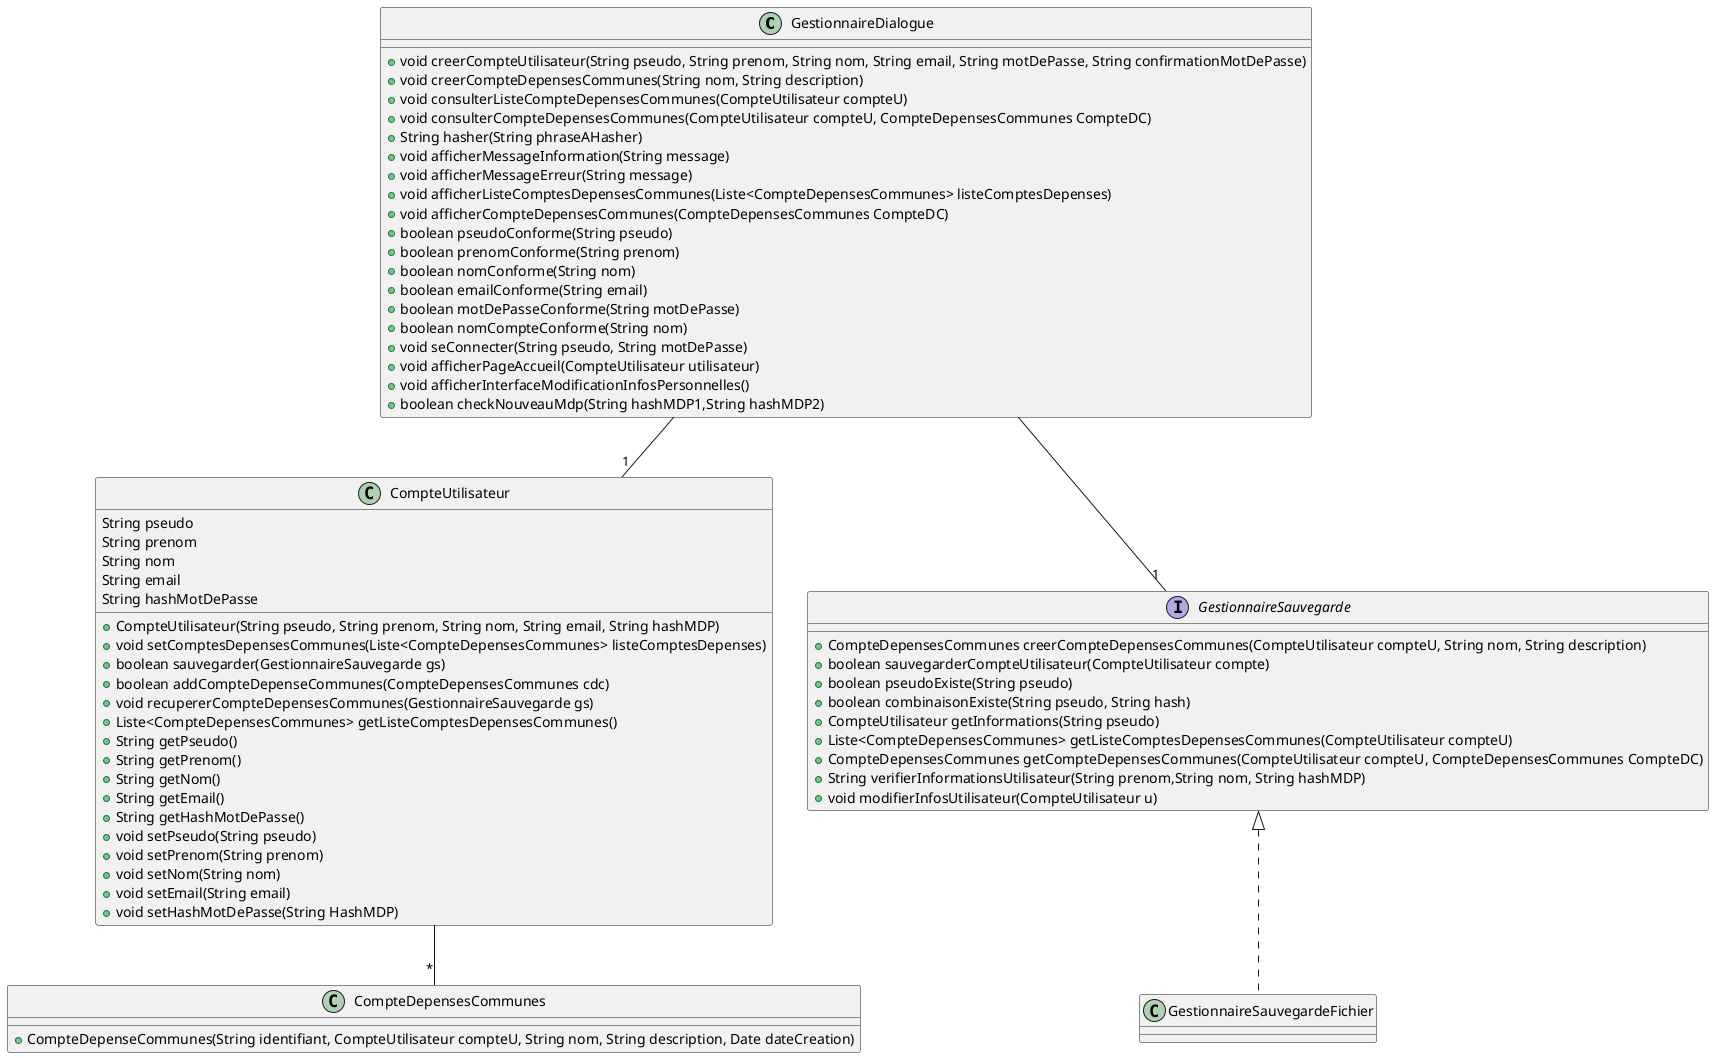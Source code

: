 @startuml Classes

	class GestionnaireDialogue {
		+void creerCompteUtilisateur(String pseudo, String prenom, String nom, String email, String motDePasse, String confirmationMotDePasse)
		+void creerCompteDepensesCommunes(String nom, String description)
		+void consulterListeCompteDepensesCommunes(CompteUtilisateur compteU)
		+void consulterCompteDepensesCommunes(CompteUtilisateur compteU, CompteDepensesCommunes CompteDC)
		+String hasher(String phraseAHasher)
		+void afficherMessageInformation(String message)
		+void afficherMessageErreur(String message)
		+void afficherListeComptesDepensesCommunes(Liste<CompteDepensesCommunes> listeComptesDepenses)
		+void afficherCompteDepensesCommunes(CompteDepensesCommunes CompteDC)
		+boolean pseudoConforme(String pseudo)
		+boolean prenomConforme(String prenom)
		+boolean nomConforme(String nom)
		+boolean emailConforme(String email)
		+boolean motDePasseConforme(String motDePasse)
		+boolean nomCompteConforme(String nom)
		+void seConnecter(String pseudo, String motDePasse)
		+void afficherPageAccueil(CompteUtilisateur utilisateur)
		+void afficherInterfaceModificationInfosPersonnelles()
		+boolean checkNouveauMdp(String hashMDP1,String hashMDP2)
	}
	GestionnaireDialogue --"1" CompteUtilisateur
	GestionnaireDialogue --"1" GestionnaireSauvegarde

	interface GestionnaireSauvegarde {
		+CompteDepensesCommunes creerCompteDepensesCommunes(CompteUtilisateur compteU, String nom, String description)
		+boolean sauvegarderCompteUtilisateur(CompteUtilisateur compte)
		+boolean pseudoExiste(String pseudo)
		+boolean combinaisonExiste(String pseudo, String hash)
		+CompteUtilisateur getInformations(String pseudo)
		+Liste<CompteDepensesCommunes> getListeComptesDepensesCommunes(CompteUtilisateur compteU)
		+CompteDepensesCommunes getCompteDepensesCommunes(CompteUtilisateur compteU, CompteDepensesCommunes CompteDC)
		+String verifierInformationsUtilisateur(String prenom,String nom, String hashMDP)
		+void modifierInfosUtilisateur(CompteUtilisateur u)
	}

	class GestionnaireSauvegardeFichier implements GestionnaireSauvegarde {

	}
	class CompteUtilisateur {
		String pseudo
		String prenom
		String nom
		String email
		String hashMotDePasse
		+CompteUtilisateur(String pseudo, String prenom, String nom, String email, String hashMDP)
		+void setComptesDepensesCommunes(Liste<CompteDepensesCommunes> listeComptesDepenses)
		+boolean sauvegarder(GestionnaireSauvegarde gs)
		+boolean addCompteDepenseCommunes(CompteDepensesCommunes cdc)
		+void recupererCompteDepensesCommunes(GestionnaireSauvegarde gs)
		+Liste<CompteDepensesCommunes> getListeComptesDepensesCommunes()
		+String getPseudo()
		+String getPrenom()
		+String getNom()
		+String getEmail()
		+String getHashMotDePasse()
		+void setPseudo(String pseudo)
		+void setPrenom(String prenom)
		+void setNom(String nom)
		+void setEmail(String email)
		+void setHashMotDePasse(String HashMDP)
	}
	CompteUtilisateur --"*" CompteDepensesCommunes
	class CompteDepensesCommunes {
		+CompteDepenseCommunes(String identifiant, CompteUtilisateur compteU, String nom, String description, Date dateCreation)
	}

@enduml